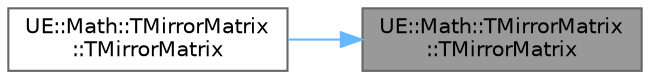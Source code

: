 digraph "UE::Math::TMirrorMatrix::TMirrorMatrix"
{
 // INTERACTIVE_SVG=YES
 // LATEX_PDF_SIZE
  bgcolor="transparent";
  edge [fontname=Helvetica,fontsize=10,labelfontname=Helvetica,labelfontsize=10];
  node [fontname=Helvetica,fontsize=10,shape=box,height=0.2,width=0.4];
  rankdir="RL";
  Node1 [id="Node000001",label="UE::Math::TMirrorMatrix\l::TMirrorMatrix",height=0.2,width=0.4,color="gray40", fillcolor="grey60", style="filled", fontcolor="black",tooltip="Constructor."];
  Node1 -> Node2 [id="edge1_Node000001_Node000002",dir="back",color="steelblue1",style="solid",tooltip=" "];
  Node2 [id="Node000002",label="UE::Math::TMirrorMatrix\l::TMirrorMatrix",height=0.2,width=0.4,color="grey40", fillcolor="white", style="filled",URL="$d5/d91/structUE_1_1Math_1_1TMirrorMatrix.html#a2f43e96a81c416d7f5036c0b15def2b7",tooltip=" "];
}
